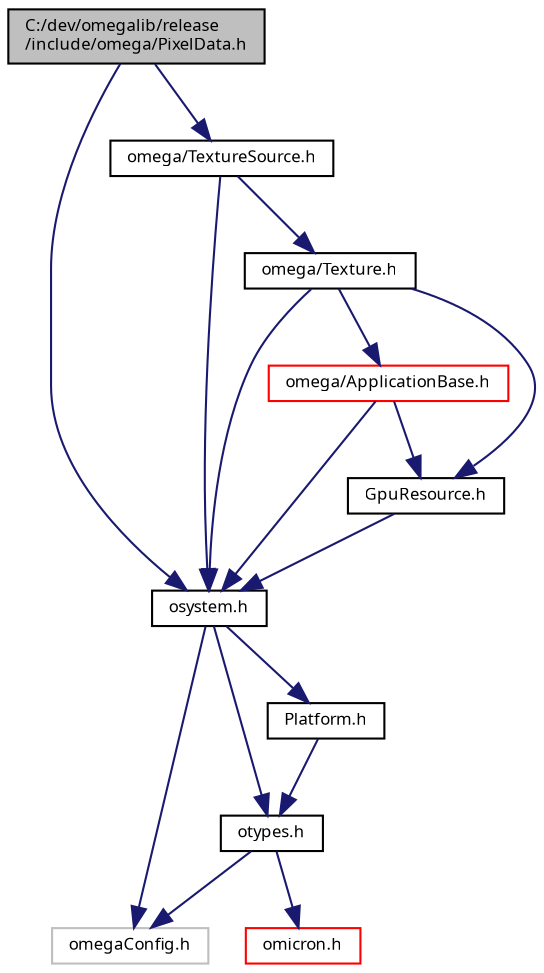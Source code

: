 digraph "C:/dev/omegalib/release/include/omega/PixelData.h"
{
  bgcolor="transparent";
  edge [fontname="FreeSans.ttf",fontsize="8",labelfontname="FreeSans.ttf",labelfontsize="8"];
  node [fontname="FreeSans.ttf",fontsize="8",shape=record];
  Node1 [label="C:/dev/omegalib/release\l/include/omega/PixelData.h",height=0.2,width=0.4,color="black", fillcolor="grey75", style="filled", fontcolor="black"];
  Node1 -> Node2 [color="midnightblue",fontsize="8",style="solid",fontname="FreeSans.ttf"];
  Node2 [label="osystem.h",height=0.2,width=0.4,color="black",URL="$include_2omega_2osystem_8h.html"];
  Node2 -> Node3 [color="midnightblue",fontsize="8",style="solid",fontname="FreeSans.ttf"];
  Node3 [label="omegaConfig.h",height=0.2,width=0.4,color="grey75"];
  Node2 -> Node4 [color="midnightblue",fontsize="8",style="solid",fontname="FreeSans.ttf"];
  Node4 [label="otypes.h",height=0.2,width=0.4,color="black",URL="$include_2omega_2otypes_8h.html"];
  Node4 -> Node3 [color="midnightblue",fontsize="8",style="solid",fontname="FreeSans.ttf"];
  Node4 -> Node5 [color="midnightblue",fontsize="8",style="solid",fontname="FreeSans.ttf"];
  Node5 [label="omicron.h",height=0.2,width=0.4,color="red",URL="$omicron_8h.html"];
  Node2 -> Node6 [color="midnightblue",fontsize="8",style="solid",fontname="FreeSans.ttf"];
  Node6 [label="Platform.h",height=0.2,width=0.4,color="black",URL="$_platform_8h.html"];
  Node6 -> Node4 [color="midnightblue",fontsize="8",style="solid",fontname="FreeSans.ttf"];
  Node1 -> Node7 [color="midnightblue",fontsize="8",style="solid",fontname="FreeSans.ttf"];
  Node7 [label="omega/TextureSource.h",height=0.2,width=0.4,color="black",URL="$_texture_source_8h.html"];
  Node7 -> Node2 [color="midnightblue",fontsize="8",style="solid",fontname="FreeSans.ttf"];
  Node7 -> Node8 [color="midnightblue",fontsize="8",style="solid",fontname="FreeSans.ttf"];
  Node8 [label="omega/Texture.h",height=0.2,width=0.4,color="black",URL="$_texture_8h.html"];
  Node8 -> Node2 [color="midnightblue",fontsize="8",style="solid",fontname="FreeSans.ttf"];
  Node8 -> Node9 [color="midnightblue",fontsize="8",style="solid",fontname="FreeSans.ttf"];
  Node9 [label="omega/ApplicationBase.h",height=0.2,width=0.4,color="red",URL="$_application_base_8h.html"];
  Node9 -> Node2 [color="midnightblue",fontsize="8",style="solid",fontname="FreeSans.ttf"];
  Node9 -> Node10 [color="midnightblue",fontsize="8",style="solid",fontname="FreeSans.ttf"];
  Node10 [label="GpuResource.h",height=0.2,width=0.4,color="black",URL="$_gpu_resource_8h.html"];
  Node10 -> Node2 [color="midnightblue",fontsize="8",style="solid",fontname="FreeSans.ttf"];
  Node8 -> Node10 [color="midnightblue",fontsize="8",style="solid",fontname="FreeSans.ttf"];
}
